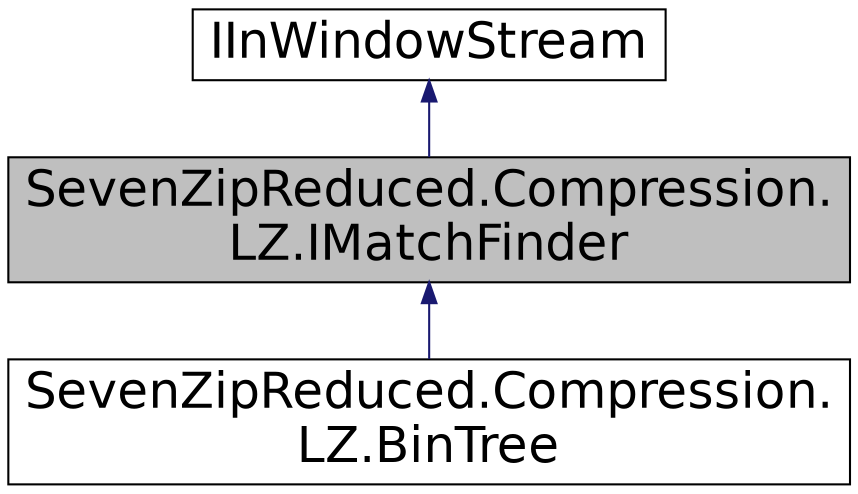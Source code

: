 digraph "SevenZipReduced.Compression.LZ.IMatchFinder"
{
  edge [fontname="Helvetica",fontsize="24",labelfontname="Helvetica",labelfontsize="24"];
  node [fontname="Helvetica",fontsize="24",shape=record];
  Node1 [label="SevenZipReduced.Compression.\lLZ.IMatchFinder",height=0.2,width=0.4,color="black", fillcolor="grey75", style="filled" fontcolor="black"];
  Node2 -> Node1 [dir="back",color="midnightblue",fontsize="24",style="solid",fontname="Helvetica"];
  Node2 [label="IInWindowStream",height=0.2,width=0.4,color="black", fillcolor="white", style="filled",URL="$interface_seven_zip_reduced_1_1_compression_1_1_l_z_1_1_i_in_window_stream.html"];
  Node1 -> Node3 [dir="back",color="midnightblue",fontsize="24",style="solid",fontname="Helvetica"];
  Node3 [label="SevenZipReduced.Compression.\lLZ.BinTree",height=0.2,width=0.4,color="black", fillcolor="white", style="filled",URL="$class_seven_zip_reduced_1_1_compression_1_1_l_z_1_1_bin_tree.html"];
}
